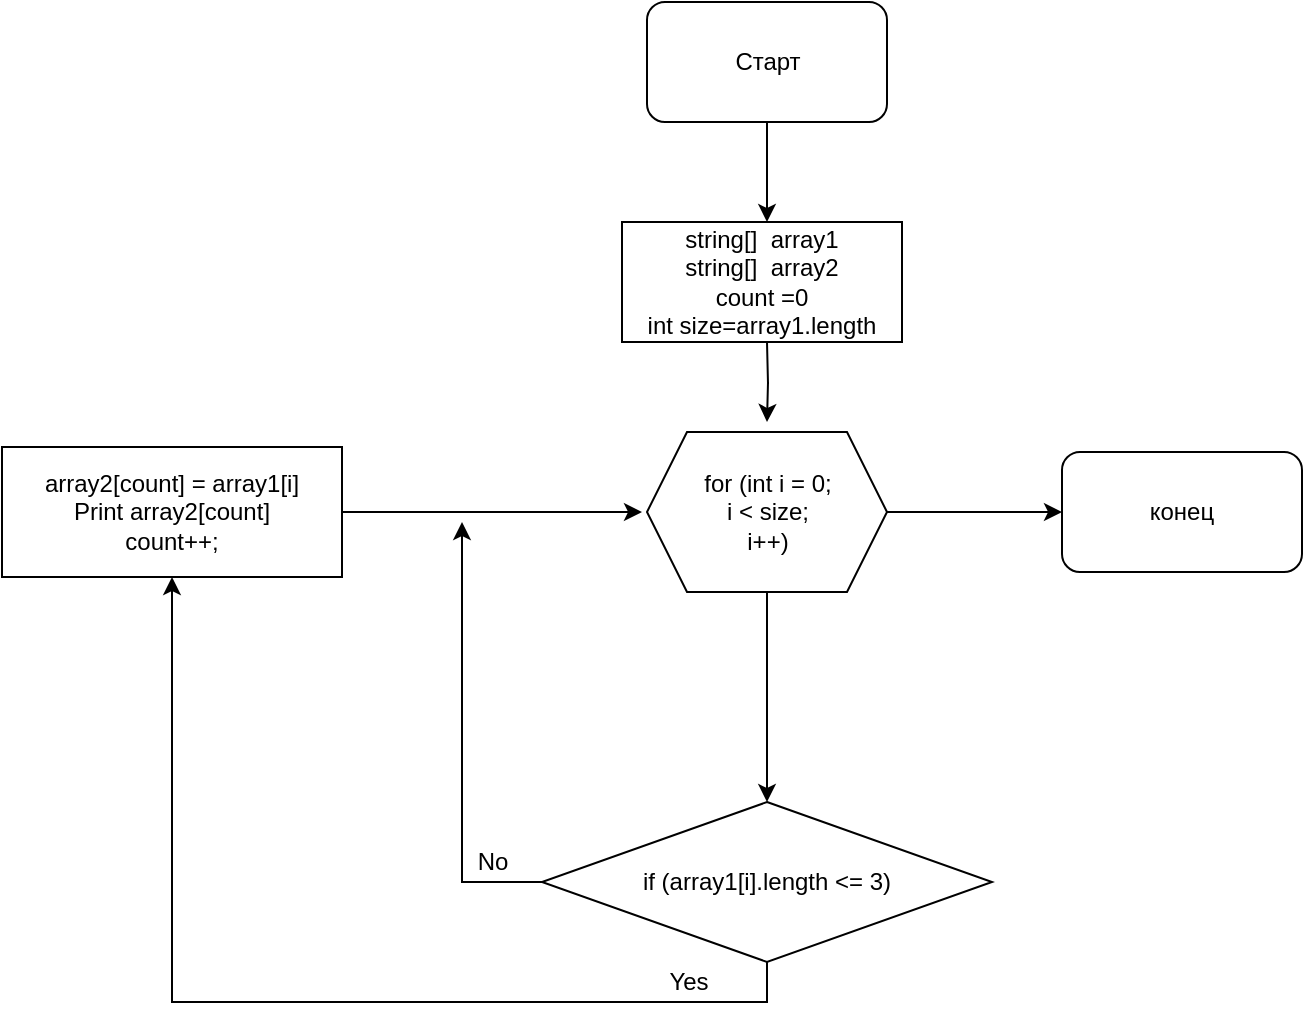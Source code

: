<mxfile version="20.3.0" type="device"><diagram id="6YwQQIW8eCQRHDkm4CSs" name="Page-1"><mxGraphModel dx="1422" dy="872" grid="1" gridSize="10" guides="1" tooltips="1" connect="1" arrows="1" fold="1" page="1" pageScale="1" pageWidth="827" pageHeight="1169" math="0" shadow="0"><root><mxCell id="0"/><mxCell id="1" parent="0"/><mxCell id="DnkCzbvQFBXvj7n7dTfT-9" value="" style="edgeStyle=orthogonalEdgeStyle;rounded=0;orthogonalLoop=1;jettySize=auto;html=1;" parent="1" source="DnkCzbvQFBXvj7n7dTfT-1" edge="1"><mxGeometry relative="1" as="geometry"><mxPoint x="442.5" y="120" as="targetPoint"/></mxGeometry></mxCell><mxCell id="DnkCzbvQFBXvj7n7dTfT-1" value="&lt;div&gt;Старт&lt;/div&gt;" style="rounded=1;whiteSpace=wrap;html=1;" parent="1" vertex="1"><mxGeometry x="382.5" y="10" width="120" height="60" as="geometry"/></mxCell><mxCell id="DnkCzbvQFBXvj7n7dTfT-8" value="" style="edgeStyle=orthogonalEdgeStyle;rounded=0;orthogonalLoop=1;jettySize=auto;html=1;" parent="1" edge="1"><mxGeometry relative="1" as="geometry"><mxPoint x="442.5" y="180" as="sourcePoint"/><mxPoint x="442.5" y="220" as="targetPoint"/></mxGeometry></mxCell><mxCell id="jpZRj71zMTQ34HvqWk6R-15" style="edgeStyle=orthogonalEdgeStyle;rounded=0;orthogonalLoop=1;jettySize=auto;html=1;exitX=1;exitY=0.5;exitDx=0;exitDy=0;" parent="1" source="DnkCzbvQFBXvj7n7dTfT-5" edge="1"><mxGeometry relative="1" as="geometry"><mxPoint x="380" y="265" as="targetPoint"/></mxGeometry></mxCell><mxCell id="DnkCzbvQFBXvj7n7dTfT-5" value="&lt;div&gt;array2[count] = array1[i]&lt;/div&gt;&lt;div&gt;Print &lt;span class=&quot;pl-smi&quot;&gt;array2&lt;/span&gt;[&lt;span class=&quot;pl-smi&quot;&gt;count&lt;/span&gt;]&lt;/div&gt;&lt;div&gt;count++;&lt;/div&gt;" style="whiteSpace=wrap;html=1;" parent="1" vertex="1"><mxGeometry x="60" y="232.5" width="170" height="65" as="geometry"/></mxCell><mxCell id="B7fp_Nzf1htRCQnwWERk-6" value="Yes" style="text;html=1;align=center;verticalAlign=middle;resizable=0;points=[];autosize=1;strokeColor=none;fillColor=none;" parent="1" vertex="1"><mxGeometry x="382.5" y="490" width="40" height="20" as="geometry"/></mxCell><mxCell id="B7fp_Nzf1htRCQnwWERk-10" value="No" style="text;html=1;align=center;verticalAlign=middle;resizable=0;points=[];autosize=1;strokeColor=none;fillColor=none;" parent="1" vertex="1"><mxGeometry x="290" y="430" width="30" height="20" as="geometry"/></mxCell><mxCell id="jpZRj71zMTQ34HvqWk6R-1" value="&lt;div&gt;&lt;span class=&quot;pl-k&quot;&gt;string&lt;/span&gt;[]&amp;nbsp; &lt;span class=&quot;pl-en&quot;&gt;array1&lt;/span&gt;&lt;/div&gt;&lt;div&gt;&lt;span class=&quot;pl-k&quot;&gt;string&lt;/span&gt;[]&amp;nbsp; &lt;span class=&quot;pl-en&quot;&gt;array2&lt;/span&gt;&lt;/div&gt;&lt;div&gt;&lt;span class=&quot;pl-en&quot;&gt;count =0&lt;/span&gt;&lt;/div&gt;&lt;div&gt;&lt;span class=&quot;pl-en&quot;&gt;int size=&lt;/span&gt;array1.length&lt;span class=&quot;pl-en&quot;&gt;&lt;/span&gt;&lt;/div&gt;" style="rounded=0;whiteSpace=wrap;html=1;" parent="1" vertex="1"><mxGeometry x="370" y="120" width="140" height="60" as="geometry"/></mxCell><mxCell id="jpZRj71zMTQ34HvqWk6R-8" style="edgeStyle=orthogonalEdgeStyle;rounded=0;orthogonalLoop=1;jettySize=auto;html=1;exitX=0.5;exitY=1;exitDx=0;exitDy=0;entryX=0.5;entryY=0;entryDx=0;entryDy=0;" parent="1" source="jpZRj71zMTQ34HvqWk6R-2" edge="1"><mxGeometry relative="1" as="geometry"><mxPoint x="442.5" y="410" as="targetPoint"/></mxGeometry></mxCell><mxCell id="jpZRj71zMTQ34HvqWk6R-17" value="" style="edgeStyle=orthogonalEdgeStyle;rounded=0;orthogonalLoop=1;jettySize=auto;html=1;" parent="1" source="jpZRj71zMTQ34HvqWk6R-2" target="jpZRj71zMTQ34HvqWk6R-16" edge="1"><mxGeometry relative="1" as="geometry"/></mxCell><mxCell id="jpZRj71zMTQ34HvqWk6R-2" value="for (int i = 0;&lt;br&gt;i &amp;lt; size;&lt;br&gt;i++)" style="shape=hexagon;perimeter=hexagonPerimeter2;whiteSpace=wrap;html=1;fixedSize=1;" parent="1" vertex="1"><mxGeometry x="382.5" y="225" width="120" height="80" as="geometry"/></mxCell><mxCell id="jpZRj71zMTQ34HvqWk6R-10" style="edgeStyle=orthogonalEdgeStyle;rounded=0;orthogonalLoop=1;jettySize=auto;html=1;exitX=0.5;exitY=1;exitDx=0;exitDy=0;entryX=0.5;entryY=1;entryDx=0;entryDy=0;" parent="1" source="jpZRj71zMTQ34HvqWk6R-7" target="DnkCzbvQFBXvj7n7dTfT-5" edge="1"><mxGeometry relative="1" as="geometry"><mxPoint x="70" y="320" as="targetPoint"/></mxGeometry></mxCell><mxCell id="jpZRj71zMTQ34HvqWk6R-14" style="edgeStyle=orthogonalEdgeStyle;rounded=0;orthogonalLoop=1;jettySize=auto;html=1;exitX=0;exitY=0.5;exitDx=0;exitDy=0;" parent="1" source="jpZRj71zMTQ34HvqWk6R-7" edge="1"><mxGeometry relative="1" as="geometry"><mxPoint x="290" y="270" as="targetPoint"/><Array as="points"><mxPoint x="290" y="450"/><mxPoint x="290" y="290"/></Array></mxGeometry></mxCell><mxCell id="jpZRj71zMTQ34HvqWk6R-7" value="if (array1[i].length &amp;lt;= 3)" style="rhombus;whiteSpace=wrap;html=1;" parent="1" vertex="1"><mxGeometry x="330" y="410" width="225" height="80" as="geometry"/></mxCell><mxCell id="jpZRj71zMTQ34HvqWk6R-16" value="конец" style="rounded=1;whiteSpace=wrap;html=1;" parent="1" vertex="1"><mxGeometry x="590" y="235" width="120" height="60" as="geometry"/></mxCell></root></mxGraphModel></diagram></mxfile>
